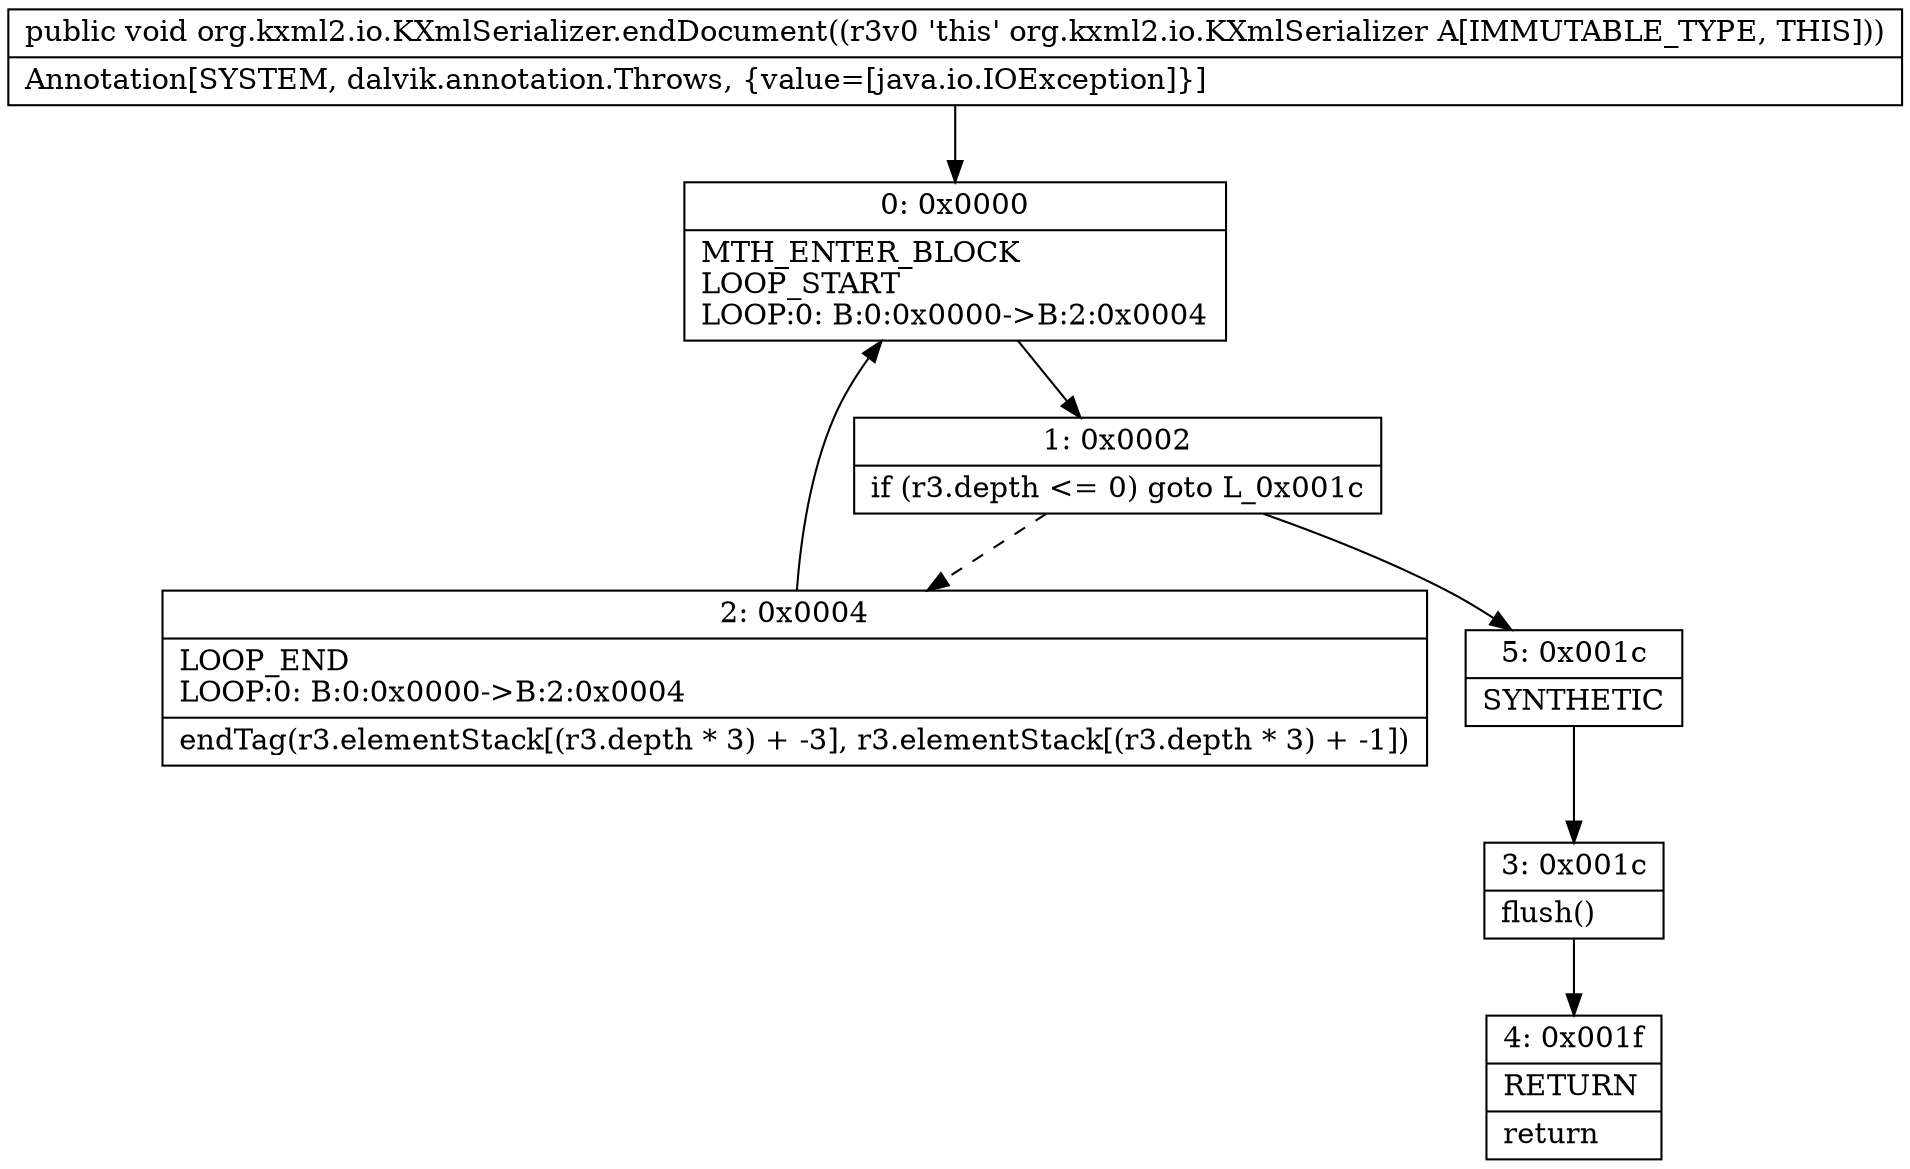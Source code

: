 digraph "CFG fororg.kxml2.io.KXmlSerializer.endDocument()V" {
Node_0 [shape=record,label="{0\:\ 0x0000|MTH_ENTER_BLOCK\lLOOP_START\lLOOP:0: B:0:0x0000\-\>B:2:0x0004\l}"];
Node_1 [shape=record,label="{1\:\ 0x0002|if (r3.depth \<= 0) goto L_0x001c\l}"];
Node_2 [shape=record,label="{2\:\ 0x0004|LOOP_END\lLOOP:0: B:0:0x0000\-\>B:2:0x0004\l|endTag(r3.elementStack[(r3.depth * 3) + \-3], r3.elementStack[(r3.depth * 3) + \-1])\l}"];
Node_3 [shape=record,label="{3\:\ 0x001c|flush()\l}"];
Node_4 [shape=record,label="{4\:\ 0x001f|RETURN\l|return\l}"];
Node_5 [shape=record,label="{5\:\ 0x001c|SYNTHETIC\l}"];
MethodNode[shape=record,label="{public void org.kxml2.io.KXmlSerializer.endDocument((r3v0 'this' org.kxml2.io.KXmlSerializer A[IMMUTABLE_TYPE, THIS]))  | Annotation[SYSTEM, dalvik.annotation.Throws, \{value=[java.io.IOException]\}]\l}"];
MethodNode -> Node_0;
Node_0 -> Node_1;
Node_1 -> Node_2[style=dashed];
Node_1 -> Node_5;
Node_2 -> Node_0;
Node_3 -> Node_4;
Node_5 -> Node_3;
}

